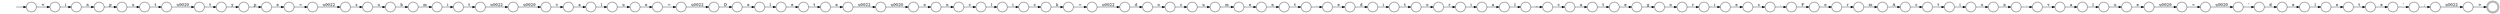 digraph Automaton {
  rankdir = LR;
  0 [shape=circle,label=""];
  0 -> 56 [label="\u0022"]
  1 [shape=circle,label=""];
  1 -> 103 [label="g"]
  2 [shape=circle,label=""];
  2 -> 12 [label="t"]
  3 [shape=circle,label=""];
  3 -> 104 [label="t"]
  4 [shape=circle,label=""];
  4 -> 32 [label="i"]
  5 [shape=circle,label=""];
  5 -> 2 [label="e"]
  6 [shape=circle,label=""];
  6 -> 57 [label="\u0022"]
  7 [shape=circle,label=""];
  7 -> 18 [label="="]
  8 [shape=circle,label=""];
  8 -> 9 [label="A"]
  9 [shape=circle,label=""];
  9 -> 75 [label="c"]
  10 [shape=circle,label=""];
  10 -> 77 [label="c"]
  11 [shape=circle,label=""];
  11 -> 29 [label="r"]
  12 [shape=circle,label=""];
  12 -> 79 [label="e"]
  13 [shape=circle,label=""];
  13 -> 6 [label="t"]
  14 [shape=circle,label=""];
  14 -> 51 [label="v"]
  15 [shape=circle,label=""];
  15 -> 105 [label="p"]
  16 [shape=circle,label=""];
  16 -> 28 [label="\u0020"]
  17 [shape=circle,label=""];
  17 -> 69 [label="o"]
  18 [shape=circle,label=""];
  18 -> 86 [label="\u0020"]
  19 [shape=circle,label=""];
  19 -> 15 [label="y"]
  20 [shape=circle,label=""];
  20 -> 85 [label="_"]
  21 [shape=circle,label=""];
  21 -> 90 [label="s"]
  22 [shape=circle,label=""];
  22 -> 60 [label="d"]
  23 [shape=circle,label=""];
  23 -> 95 [label="v"]
  24 [shape=circle,label=""];
  24 -> 61 [label="c"]
  25 [shape=circle,label=""];
  25 -> 71 [label="m"]
  26 [shape=circle,label=""];
  26 -> 62 [label="e"]
  27 [shape=circle,label=""];
  27 -> 46 [label="l"]
  28 [shape=circle,label=""];
  28 -> 19 [label="t"]
  29 [shape=circle,label=""];
  29 -> 67 [label="i"]
  30 [shape=circle,label=""];
  30 -> 53 [label="r"]
  31 [shape=circle,label=""];
  31 -> 0 [label="="]
  32 [shape=circle,label=""];
  32 -> 101 [label="n"]
  33 [shape=circle,label=""];
  33 -> 47 [label="e"]
  34 [shape=circle,label=""];
  34 -> 70 [label="d"]
  35 [shape=circle,label=""];
  35 -> 68 [label="l"]
  36 [shape=circle,label=""];
  36 -> 78 [label="n"]
  37 [shape=circle,label=""];
  37 -> 72 [label="t"]
  38 [shape=circle,label=""];
  38 -> 66 [label="\u0022"]
  39 [shape=circle,label=""];
  39 -> 83 [label="o"]
  40 [shape=circle,label=""];
  40 -> 94 [label="F"]
  41 [shape=circle,label=""];
  41 -> 50 [label="u"]
  42 [shape=circle,label=""];
  42 -> 39 [label="\u0020"]
  43 [shape=circle,label=""];
  43 -> 100 [label="u"]
  44 [shape=circle,label=""];
  44 -> 97 [label="m"]
  45 [shape=circle,label=""];
  45 -> 58 [label="s"]
  46 [shape=circle,label=""];
  46 -> 76 [label="e"]
  47 [shape=circle,label=""];
  47 -> 7 [label="\u0020"]
  48 [shape=circle,label=""];
  48 -> 41 [label="l"]
  49 [shape=circle,label=""];
  49 -> 74 [label="t"]
  50 [shape=circle,label=""];
  50 -> 91 [label="e"]
  51 [shape=circle,label=""];
  51 -> 48 [label="a"]
  52 [shape=circle,label=""];
  52 -> 87 [label="i"]
  53 [shape=circle,label=""];
  53 -> 80 [label="i"]
  54 [shape=circle,label=""];
  54 -> 64 [label="D"]
  55 [shape=circle,label=""];
  55 -> 54 [label="\u0022"]
  56 [shape=circle,label=""];
  56 -> 17 [label="d"]
  57 [shape=circle,label=""];
  57 -> 14 [label="\u0020"]
  58 [shape=circle,label=""];
  58 -> 40 [label="."]
  59 [shape=circle,label=""];
  59 -> 3 [label="n"]
  60 [shape=circle,label=""];
  60 -> 102 [label="e"]
  61 [shape=circle,label=""];
  61 -> 96 [label="l"]
  62 [shape=circle,label=""];
  62 -> 42 [label="\u0022"]
  63 [shape=circle,label=""];
  initial [shape=plaintext,label=""];
  initial -> 63
  63 -> 4 [label="<"]
  64 [shape=circle,label=""];
  64 -> 27 [label="e"]
  65 [shape=circle,label=""];
  65 -> 8 [label="m"]
  66 [shape=circle,label=""];
  66 -> 88 [label=">"]
  67 [shape=circle,label=""];
  67 -> 98 [label="a"]
  68 [shape=circle,label=""];
  68 -> 33 [label="u"]
  69 [shape=circle,label=""];
  69 -> 81 [label="c"]
  70 [shape=circle,label=""];
  70 -> 37 [label="i"]
  71 [shape=circle,label=""];
  71 -> 13 [label="i"]
  72 [shape=circle,label=""];
  72 -> 11 [label="o"]
  73 [shape=circle,label=""];
  73 -> 21 [label="\u0022"]
  74 [shape=circle,label=""];
  74 -> 1 [label="e"]
  75 [shape=circle,label=""];
  75 -> 52 [label="t"]
  76 [shape=circle,label=""];
  76 -> 26 [label="t"]
  77 [shape=circle,label=""];
  77 -> 31 [label="k"]
  78 [shape=circle,label=""];
  78 -> 23 [label="."]
  79 [shape=circle,label=""];
  79 -> 82 [label="'"]
  80 [shape=circle,label=""];
  80 -> 45 [label="e"]
  81 [shape=circle,label=""];
  81 -> 44 [label="u"]
  82 [shape=circle,label=""];
  82 -> 38 [label=";"]
  83 [shape=circle,label=""];
  83 -> 24 [label="n"]
  84 [shape=circle,label=""];
  84 -> 34 [label="e"]
  85 [shape=circle,label=""];
  85 -> 93 [label="c"]
  86 [shape=circle,label=""];
  86 -> 22 [label="'"]
  87 [shape=circle,label=""];
  87 -> 36 [label="o"]
  88 [shape=doublecircle,label=""];
  89 [shape=circle,label=""];
  89 -> 25 [label="b"]
  90 [shape=circle,label=""];
  90 -> 89 [label="u"]
  91 [shape=circle,label=""];
  91 -> 55 [label="="]
  92 [shape=circle,label=""];
  92 -> 73 [label="="]
  93 [shape=circle,label=""];
  93 -> 49 [label="a"]
  94 [shape=circle,label=""];
  94 -> 99 [label="o"]
  95 [shape=circle,label=""];
  95 -> 35 [label="a"]
  96 [shape=circle,label=""];
  96 -> 10 [label="i"]
  97 [shape=circle,label=""];
  97 -> 59 [label="e"]
  98 [shape=circle,label=""];
  98 -> 20 [label="l"]
  99 [shape=circle,label=""];
  99 -> 65 [label="r"]
  100 [shape=circle,label=""];
  100 -> 16 [label="t"]
  101 [shape=circle,label=""];
  101 -> 43 [label="p"]
  102 [shape=circle,label=""];
  102 -> 5 [label="l"]
  103 [shape=circle,label=""];
  103 -> 30 [label="o"]
  104 [shape=circle,label=""];
  104 -> 84 [label="."]
  105 [shape=circle,label=""];
  105 -> 92 [label="e"]
}

